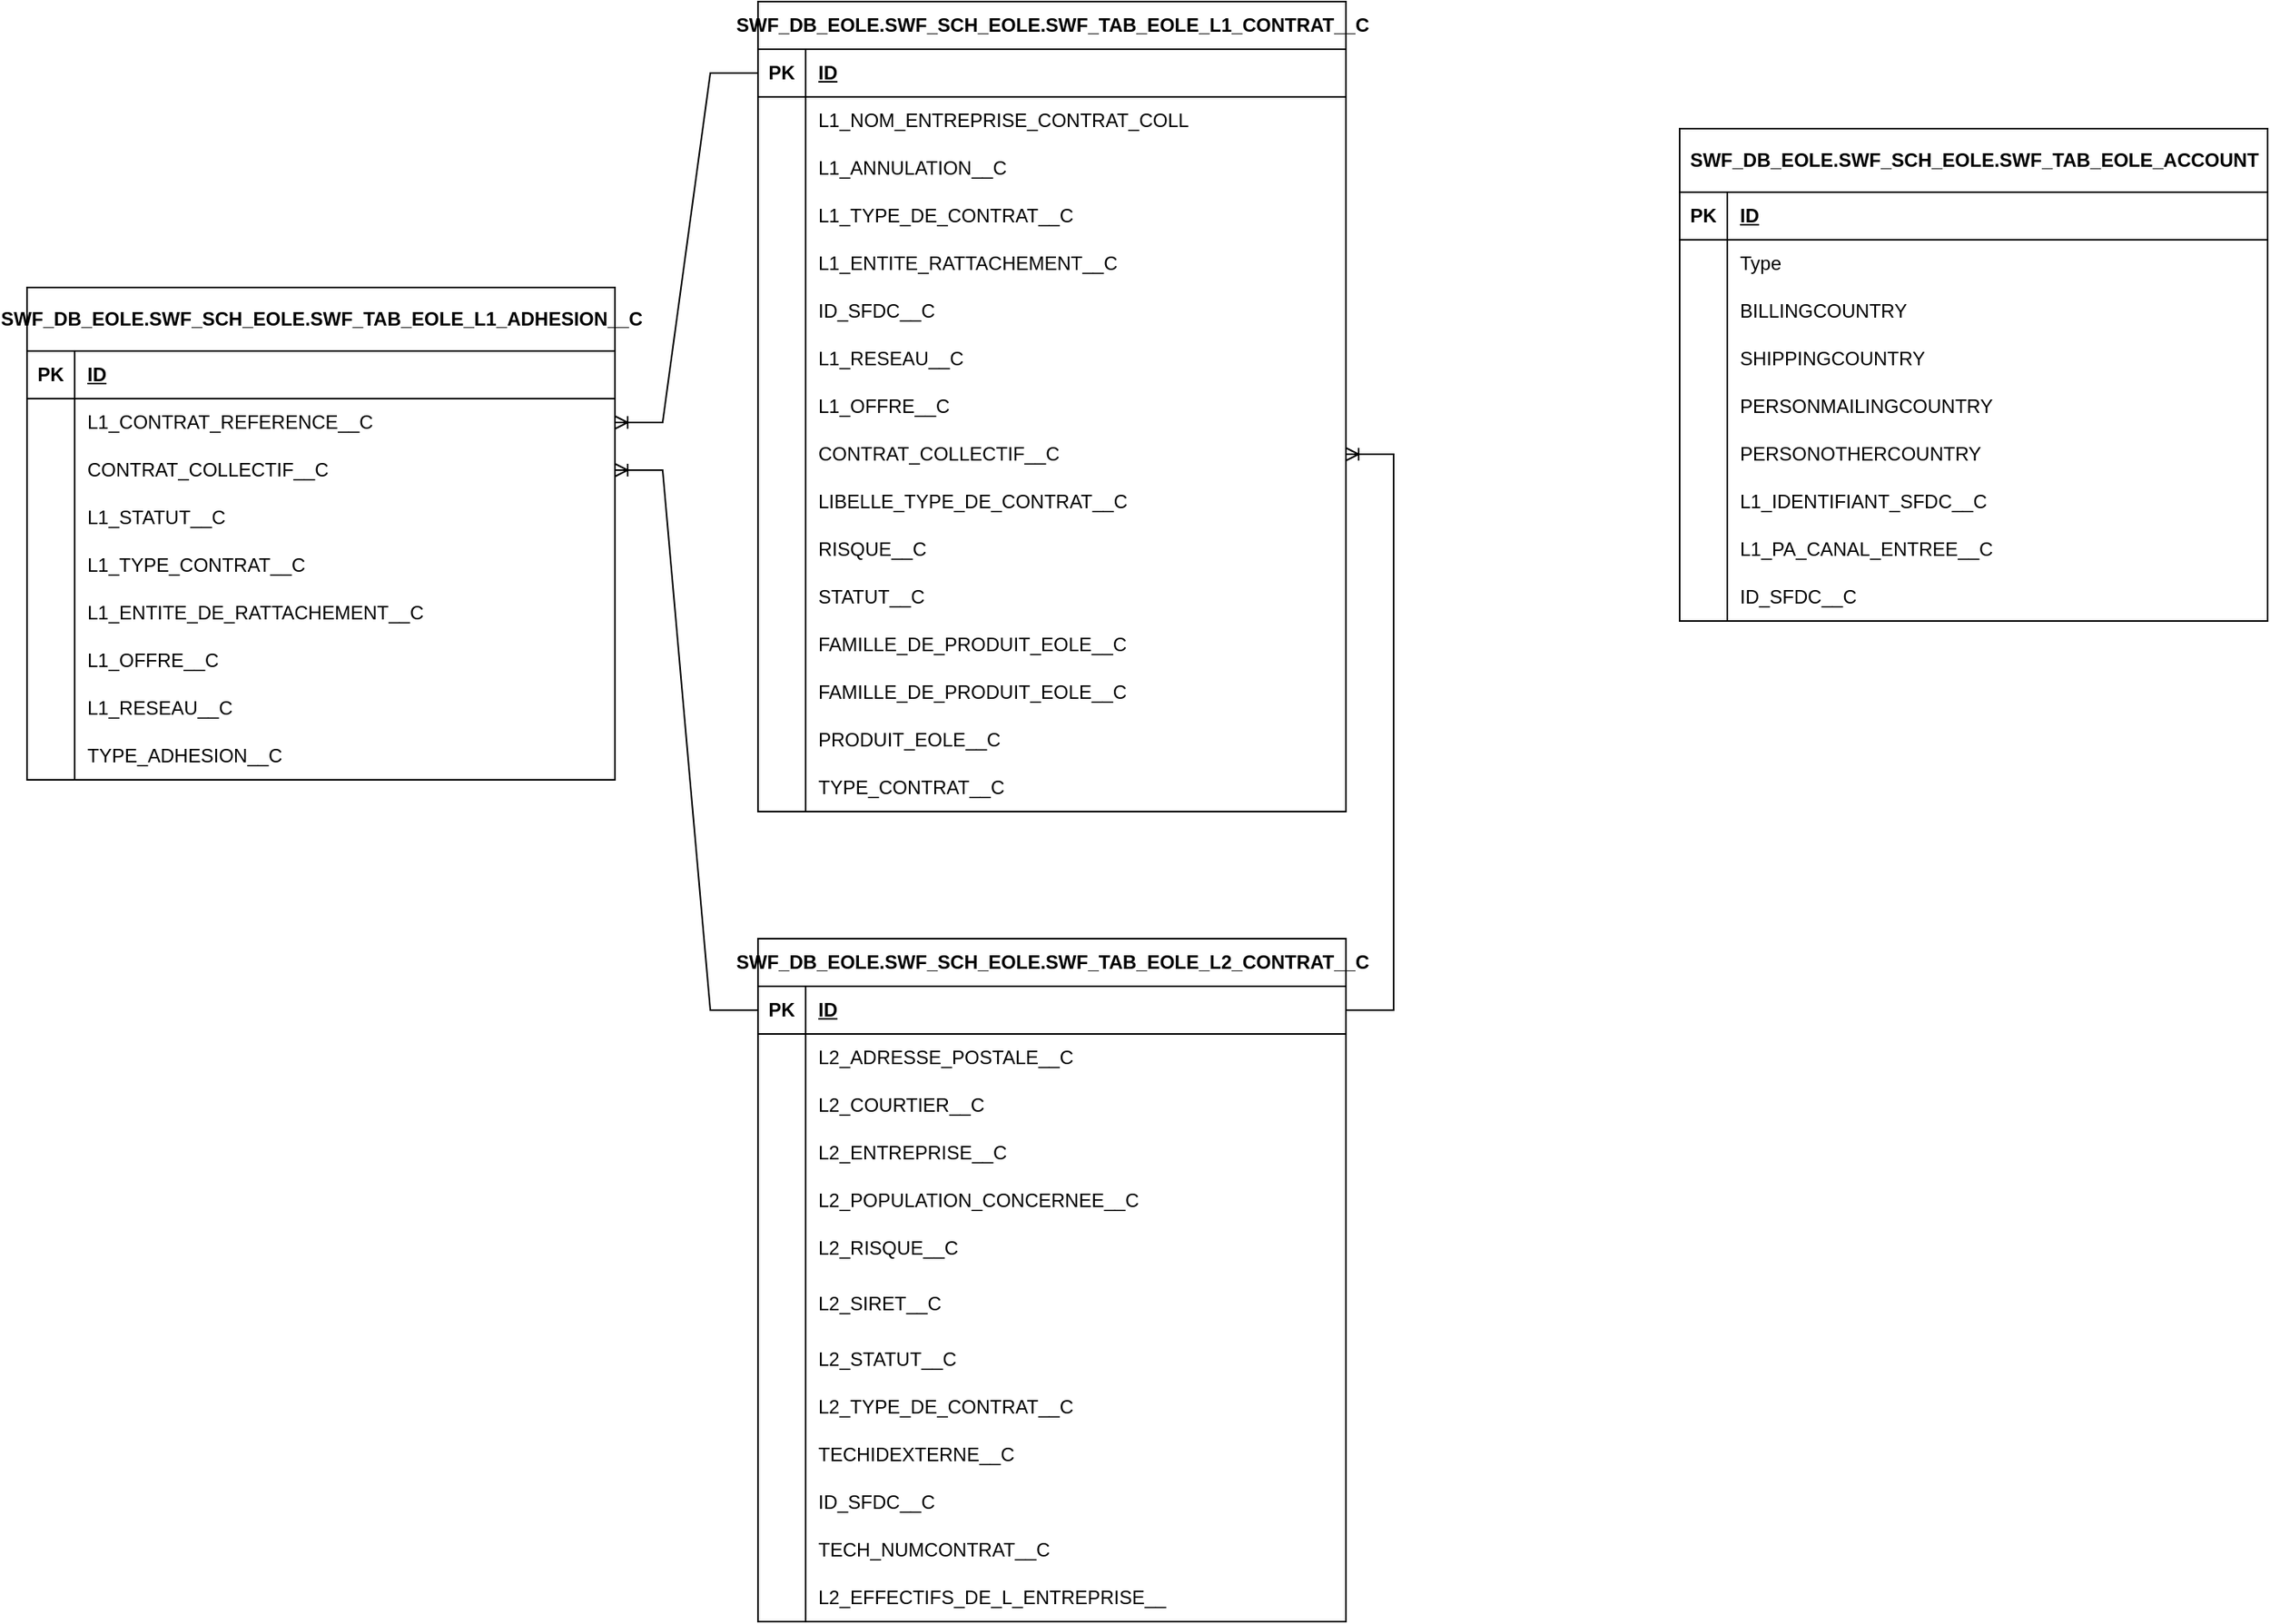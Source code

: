 <mxfile version="22.0.8" type="github">
  <diagram name="Page-1" id="Xa6W8tDlYYP3KtLo9UPV">
    <mxGraphModel dx="2527" dy="670" grid="1" gridSize="10" guides="1" tooltips="1" connect="1" arrows="1" fold="1" page="1" pageScale="1" pageWidth="827" pageHeight="1169" math="0" shadow="0">
      <root>
        <mxCell id="0" />
        <mxCell id="1" parent="0" />
        <mxCell id="X73cMwM7T4xTnlfbQ1Im-1" value="SWF_DB_EOLE.SWF_SCH_EOLE.SWF_TAB_EOLE_ACCOUNT" style="shape=table;startSize=40;container=1;collapsible=1;childLayout=tableLayout;fixedRows=1;rowLines=0;fontStyle=1;align=center;resizeLast=1;html=1;" vertex="1" parent="1">
          <mxGeometry x="240" y="120" width="370" height="310" as="geometry">
            <mxRectangle x="-380" y="20" width="400" height="30" as="alternateBounds" />
          </mxGeometry>
        </mxCell>
        <mxCell id="X73cMwM7T4xTnlfbQ1Im-2" value="" style="shape=tableRow;horizontal=0;startSize=0;swimlaneHead=0;swimlaneBody=0;fillColor=none;collapsible=0;dropTarget=0;points=[[0,0.5],[1,0.5]];portConstraint=eastwest;top=0;left=0;right=0;bottom=1;" vertex="1" parent="X73cMwM7T4xTnlfbQ1Im-1">
          <mxGeometry y="40" width="370" height="30" as="geometry" />
        </mxCell>
        <mxCell id="X73cMwM7T4xTnlfbQ1Im-3" value="PK" style="shape=partialRectangle;connectable=0;fillColor=none;top=0;left=0;bottom=0;right=0;fontStyle=1;overflow=hidden;whiteSpace=wrap;html=1;" vertex="1" parent="X73cMwM7T4xTnlfbQ1Im-2">
          <mxGeometry width="30" height="30" as="geometry">
            <mxRectangle width="30" height="30" as="alternateBounds" />
          </mxGeometry>
        </mxCell>
        <mxCell id="X73cMwM7T4xTnlfbQ1Im-4" value="ID" style="shape=partialRectangle;connectable=0;fillColor=none;top=0;left=0;bottom=0;right=0;align=left;spacingLeft=6;fontStyle=5;overflow=hidden;whiteSpace=wrap;html=1;" vertex="1" parent="X73cMwM7T4xTnlfbQ1Im-2">
          <mxGeometry x="30" width="340" height="30" as="geometry">
            <mxRectangle width="340" height="30" as="alternateBounds" />
          </mxGeometry>
        </mxCell>
        <mxCell id="X73cMwM7T4xTnlfbQ1Im-5" value="" style="shape=tableRow;horizontal=0;startSize=0;swimlaneHead=0;swimlaneBody=0;fillColor=none;collapsible=0;dropTarget=0;points=[[0,0.5],[1,0.5]];portConstraint=eastwest;top=0;left=0;right=0;bottom=0;" vertex="1" parent="X73cMwM7T4xTnlfbQ1Im-1">
          <mxGeometry y="70" width="370" height="30" as="geometry" />
        </mxCell>
        <mxCell id="X73cMwM7T4xTnlfbQ1Im-6" value="" style="shape=partialRectangle;connectable=0;fillColor=none;top=0;left=0;bottom=0;right=0;editable=1;overflow=hidden;whiteSpace=wrap;html=1;" vertex="1" parent="X73cMwM7T4xTnlfbQ1Im-5">
          <mxGeometry width="30" height="30" as="geometry">
            <mxRectangle width="30" height="30" as="alternateBounds" />
          </mxGeometry>
        </mxCell>
        <mxCell id="X73cMwM7T4xTnlfbQ1Im-7" value="Type" style="shape=partialRectangle;connectable=0;fillColor=none;top=0;left=0;bottom=0;right=0;align=left;spacingLeft=6;overflow=hidden;whiteSpace=wrap;html=1;" vertex="1" parent="X73cMwM7T4xTnlfbQ1Im-5">
          <mxGeometry x="30" width="340" height="30" as="geometry">
            <mxRectangle width="340" height="30" as="alternateBounds" />
          </mxGeometry>
        </mxCell>
        <mxCell id="X73cMwM7T4xTnlfbQ1Im-49" value="" style="shape=tableRow;horizontal=0;startSize=0;swimlaneHead=0;swimlaneBody=0;fillColor=none;collapsible=0;dropTarget=0;points=[[0,0.5],[1,0.5]];portConstraint=eastwest;top=0;left=0;right=0;bottom=0;" vertex="1" parent="X73cMwM7T4xTnlfbQ1Im-1">
          <mxGeometry y="100" width="370" height="30" as="geometry" />
        </mxCell>
        <mxCell id="X73cMwM7T4xTnlfbQ1Im-50" value="" style="shape=partialRectangle;connectable=0;fillColor=none;top=0;left=0;bottom=0;right=0;editable=1;overflow=hidden;whiteSpace=wrap;html=1;" vertex="1" parent="X73cMwM7T4xTnlfbQ1Im-49">
          <mxGeometry width="30" height="30" as="geometry">
            <mxRectangle width="30" height="30" as="alternateBounds" />
          </mxGeometry>
        </mxCell>
        <mxCell id="X73cMwM7T4xTnlfbQ1Im-51" value="BILLINGCOUNTRY" style="shape=partialRectangle;connectable=0;fillColor=none;top=0;left=0;bottom=0;right=0;align=left;spacingLeft=6;overflow=hidden;whiteSpace=wrap;html=1;" vertex="1" parent="X73cMwM7T4xTnlfbQ1Im-49">
          <mxGeometry x="30" width="340" height="30" as="geometry">
            <mxRectangle width="340" height="30" as="alternateBounds" />
          </mxGeometry>
        </mxCell>
        <mxCell id="X73cMwM7T4xTnlfbQ1Im-8" value="" style="shape=tableRow;horizontal=0;startSize=0;swimlaneHead=0;swimlaneBody=0;fillColor=none;collapsible=0;dropTarget=0;points=[[0,0.5],[1,0.5]];portConstraint=eastwest;top=0;left=0;right=0;bottom=0;" vertex="1" parent="X73cMwM7T4xTnlfbQ1Im-1">
          <mxGeometry y="130" width="370" height="30" as="geometry" />
        </mxCell>
        <mxCell id="X73cMwM7T4xTnlfbQ1Im-9" value="" style="shape=partialRectangle;connectable=0;fillColor=none;top=0;left=0;bottom=0;right=0;editable=1;overflow=hidden;whiteSpace=wrap;html=1;" vertex="1" parent="X73cMwM7T4xTnlfbQ1Im-8">
          <mxGeometry width="30" height="30" as="geometry">
            <mxRectangle width="30" height="30" as="alternateBounds" />
          </mxGeometry>
        </mxCell>
        <mxCell id="X73cMwM7T4xTnlfbQ1Im-10" value="SHIPPINGCOUNTRY" style="shape=partialRectangle;connectable=0;fillColor=none;top=0;left=0;bottom=0;right=0;align=left;spacingLeft=6;overflow=hidden;whiteSpace=wrap;html=1;" vertex="1" parent="X73cMwM7T4xTnlfbQ1Im-8">
          <mxGeometry x="30" width="340" height="30" as="geometry">
            <mxRectangle width="340" height="30" as="alternateBounds" />
          </mxGeometry>
        </mxCell>
        <mxCell id="X73cMwM7T4xTnlfbQ1Im-11" value="" style="shape=tableRow;horizontal=0;startSize=0;swimlaneHead=0;swimlaneBody=0;fillColor=none;collapsible=0;dropTarget=0;points=[[0,0.5],[1,0.5]];portConstraint=eastwest;top=0;left=0;right=0;bottom=0;" vertex="1" parent="X73cMwM7T4xTnlfbQ1Im-1">
          <mxGeometry y="160" width="370" height="30" as="geometry" />
        </mxCell>
        <mxCell id="X73cMwM7T4xTnlfbQ1Im-12" value="" style="shape=partialRectangle;connectable=0;fillColor=none;top=0;left=0;bottom=0;right=0;editable=1;overflow=hidden;whiteSpace=wrap;html=1;" vertex="1" parent="X73cMwM7T4xTnlfbQ1Im-11">
          <mxGeometry width="30" height="30" as="geometry">
            <mxRectangle width="30" height="30" as="alternateBounds" />
          </mxGeometry>
        </mxCell>
        <mxCell id="X73cMwM7T4xTnlfbQ1Im-13" value="PERSONMAILINGCOUNTRY" style="shape=partialRectangle;connectable=0;fillColor=none;top=0;left=0;bottom=0;right=0;align=left;spacingLeft=6;overflow=hidden;whiteSpace=wrap;html=1;" vertex="1" parent="X73cMwM7T4xTnlfbQ1Im-11">
          <mxGeometry x="30" width="340" height="30" as="geometry">
            <mxRectangle width="340" height="30" as="alternateBounds" />
          </mxGeometry>
        </mxCell>
        <mxCell id="X73cMwM7T4xTnlfbQ1Im-55" value="" style="shape=tableRow;horizontal=0;startSize=0;swimlaneHead=0;swimlaneBody=0;fillColor=none;collapsible=0;dropTarget=0;points=[[0,0.5],[1,0.5]];portConstraint=eastwest;top=0;left=0;right=0;bottom=0;" vertex="1" parent="X73cMwM7T4xTnlfbQ1Im-1">
          <mxGeometry y="190" width="370" height="30" as="geometry" />
        </mxCell>
        <mxCell id="X73cMwM7T4xTnlfbQ1Im-56" value="" style="shape=partialRectangle;connectable=0;fillColor=none;top=0;left=0;bottom=0;right=0;editable=1;overflow=hidden;whiteSpace=wrap;html=1;" vertex="1" parent="X73cMwM7T4xTnlfbQ1Im-55">
          <mxGeometry width="30" height="30" as="geometry">
            <mxRectangle width="30" height="30" as="alternateBounds" />
          </mxGeometry>
        </mxCell>
        <mxCell id="X73cMwM7T4xTnlfbQ1Im-57" value="PERSONOTHERCOUNTRY" style="shape=partialRectangle;connectable=0;fillColor=none;top=0;left=0;bottom=0;right=0;align=left;spacingLeft=6;overflow=hidden;whiteSpace=wrap;html=1;" vertex="1" parent="X73cMwM7T4xTnlfbQ1Im-55">
          <mxGeometry x="30" width="340" height="30" as="geometry">
            <mxRectangle width="340" height="30" as="alternateBounds" />
          </mxGeometry>
        </mxCell>
        <mxCell id="X73cMwM7T4xTnlfbQ1Im-52" value="" style="shape=tableRow;horizontal=0;startSize=0;swimlaneHead=0;swimlaneBody=0;fillColor=none;collapsible=0;dropTarget=0;points=[[0,0.5],[1,0.5]];portConstraint=eastwest;top=0;left=0;right=0;bottom=0;" vertex="1" parent="X73cMwM7T4xTnlfbQ1Im-1">
          <mxGeometry y="220" width="370" height="30" as="geometry" />
        </mxCell>
        <mxCell id="X73cMwM7T4xTnlfbQ1Im-53" value="" style="shape=partialRectangle;connectable=0;fillColor=none;top=0;left=0;bottom=0;right=0;editable=1;overflow=hidden;whiteSpace=wrap;html=1;" vertex="1" parent="X73cMwM7T4xTnlfbQ1Im-52">
          <mxGeometry width="30" height="30" as="geometry">
            <mxRectangle width="30" height="30" as="alternateBounds" />
          </mxGeometry>
        </mxCell>
        <mxCell id="X73cMwM7T4xTnlfbQ1Im-54" value="L1_IDENTIFIANT_SFDC__C" style="shape=partialRectangle;connectable=0;fillColor=none;top=0;left=0;bottom=0;right=0;align=left;spacingLeft=6;overflow=hidden;whiteSpace=wrap;html=1;" vertex="1" parent="X73cMwM7T4xTnlfbQ1Im-52">
          <mxGeometry x="30" width="340" height="30" as="geometry">
            <mxRectangle width="340" height="30" as="alternateBounds" />
          </mxGeometry>
        </mxCell>
        <mxCell id="X73cMwM7T4xTnlfbQ1Im-44" value="" style="shape=tableRow;horizontal=0;startSize=0;swimlaneHead=0;swimlaneBody=0;fillColor=none;collapsible=0;dropTarget=0;points=[[0,0.5],[1,0.5]];portConstraint=eastwest;top=0;left=0;right=0;bottom=0;" vertex="1" parent="X73cMwM7T4xTnlfbQ1Im-1">
          <mxGeometry y="250" width="370" height="30" as="geometry" />
        </mxCell>
        <mxCell id="X73cMwM7T4xTnlfbQ1Im-45" value="" style="shape=partialRectangle;connectable=0;fillColor=none;top=0;left=0;bottom=0;right=0;editable=1;overflow=hidden;whiteSpace=wrap;html=1;" vertex="1" parent="X73cMwM7T4xTnlfbQ1Im-44">
          <mxGeometry width="30" height="30" as="geometry">
            <mxRectangle width="30" height="30" as="alternateBounds" />
          </mxGeometry>
        </mxCell>
        <mxCell id="X73cMwM7T4xTnlfbQ1Im-46" value="L1_PA_CANAL_ENTREE__C" style="shape=partialRectangle;connectable=0;fillColor=none;top=0;left=0;bottom=0;right=0;align=left;spacingLeft=6;overflow=hidden;whiteSpace=wrap;html=1;" vertex="1" parent="X73cMwM7T4xTnlfbQ1Im-44">
          <mxGeometry x="30" width="340" height="30" as="geometry">
            <mxRectangle width="340" height="30" as="alternateBounds" />
          </mxGeometry>
        </mxCell>
        <mxCell id="X73cMwM7T4xTnlfbQ1Im-238" value="" style="shape=tableRow;horizontal=0;startSize=0;swimlaneHead=0;swimlaneBody=0;fillColor=none;collapsible=0;dropTarget=0;points=[[0,0.5],[1,0.5]];portConstraint=eastwest;top=0;left=0;right=0;bottom=0;" vertex="1" parent="X73cMwM7T4xTnlfbQ1Im-1">
          <mxGeometry y="280" width="370" height="30" as="geometry" />
        </mxCell>
        <mxCell id="X73cMwM7T4xTnlfbQ1Im-239" value="" style="shape=partialRectangle;connectable=0;fillColor=none;top=0;left=0;bottom=0;right=0;editable=1;overflow=hidden;whiteSpace=wrap;html=1;" vertex="1" parent="X73cMwM7T4xTnlfbQ1Im-238">
          <mxGeometry width="30" height="30" as="geometry">
            <mxRectangle width="30" height="30" as="alternateBounds" />
          </mxGeometry>
        </mxCell>
        <mxCell id="X73cMwM7T4xTnlfbQ1Im-240" value="ID_SFDC__C" style="shape=partialRectangle;connectable=0;fillColor=none;top=0;left=0;bottom=0;right=0;align=left;spacingLeft=6;overflow=hidden;whiteSpace=wrap;html=1;" vertex="1" parent="X73cMwM7T4xTnlfbQ1Im-238">
          <mxGeometry x="30" width="340" height="30" as="geometry">
            <mxRectangle width="340" height="30" as="alternateBounds" />
          </mxGeometry>
        </mxCell>
        <mxCell id="X73cMwM7T4xTnlfbQ1Im-58" value="SWF_DB_EOLE.SWF_SCH_EOLE.SWF_TAB_EOLE_L1_CONTRAT__C" style="shape=table;startSize=30;container=1;collapsible=1;childLayout=tableLayout;fixedRows=1;rowLines=0;fontStyle=1;align=center;resizeLast=1;html=1;" vertex="1" parent="1">
          <mxGeometry x="-340" y="40" width="370" height="510" as="geometry">
            <mxRectangle x="-380" y="20" width="400" height="30" as="alternateBounds" />
          </mxGeometry>
        </mxCell>
        <mxCell id="X73cMwM7T4xTnlfbQ1Im-59" value="" style="shape=tableRow;horizontal=0;startSize=0;swimlaneHead=0;swimlaneBody=0;fillColor=none;collapsible=0;dropTarget=0;points=[[0,0.5],[1,0.5]];portConstraint=eastwest;top=0;left=0;right=0;bottom=1;" vertex="1" parent="X73cMwM7T4xTnlfbQ1Im-58">
          <mxGeometry y="30" width="370" height="30" as="geometry" />
        </mxCell>
        <mxCell id="X73cMwM7T4xTnlfbQ1Im-60" value="PK" style="shape=partialRectangle;connectable=0;fillColor=none;top=0;left=0;bottom=0;right=0;fontStyle=1;overflow=hidden;whiteSpace=wrap;html=1;" vertex="1" parent="X73cMwM7T4xTnlfbQ1Im-59">
          <mxGeometry width="30" height="30" as="geometry">
            <mxRectangle width="30" height="30" as="alternateBounds" />
          </mxGeometry>
        </mxCell>
        <mxCell id="X73cMwM7T4xTnlfbQ1Im-61" value="ID" style="shape=partialRectangle;connectable=0;fillColor=none;top=0;left=0;bottom=0;right=0;align=left;spacingLeft=6;fontStyle=5;overflow=hidden;whiteSpace=wrap;html=1;" vertex="1" parent="X73cMwM7T4xTnlfbQ1Im-59">
          <mxGeometry x="30" width="340" height="30" as="geometry">
            <mxRectangle width="340" height="30" as="alternateBounds" />
          </mxGeometry>
        </mxCell>
        <mxCell id="X73cMwM7T4xTnlfbQ1Im-62" value="" style="shape=tableRow;horizontal=0;startSize=0;swimlaneHead=0;swimlaneBody=0;fillColor=none;collapsible=0;dropTarget=0;points=[[0,0.5],[1,0.5]];portConstraint=eastwest;top=0;left=0;right=0;bottom=0;" vertex="1" parent="X73cMwM7T4xTnlfbQ1Im-58">
          <mxGeometry y="60" width="370" height="30" as="geometry" />
        </mxCell>
        <mxCell id="X73cMwM7T4xTnlfbQ1Im-63" value="" style="shape=partialRectangle;connectable=0;fillColor=none;top=0;left=0;bottom=0;right=0;editable=1;overflow=hidden;whiteSpace=wrap;html=1;" vertex="1" parent="X73cMwM7T4xTnlfbQ1Im-62">
          <mxGeometry width="30" height="30" as="geometry">
            <mxRectangle width="30" height="30" as="alternateBounds" />
          </mxGeometry>
        </mxCell>
        <mxCell id="X73cMwM7T4xTnlfbQ1Im-64" value="L1_NOM_ENTREPRISE_CONTRAT_COLL" style="shape=partialRectangle;connectable=0;fillColor=none;top=0;left=0;bottom=0;right=0;align=left;spacingLeft=6;overflow=hidden;whiteSpace=wrap;html=1;" vertex="1" parent="X73cMwM7T4xTnlfbQ1Im-62">
          <mxGeometry x="30" width="340" height="30" as="geometry">
            <mxRectangle width="340" height="30" as="alternateBounds" />
          </mxGeometry>
        </mxCell>
        <mxCell id="X73cMwM7T4xTnlfbQ1Im-65" value="" style="shape=tableRow;horizontal=0;startSize=0;swimlaneHead=0;swimlaneBody=0;fillColor=none;collapsible=0;dropTarget=0;points=[[0,0.5],[1,0.5]];portConstraint=eastwest;top=0;left=0;right=0;bottom=0;" vertex="1" parent="X73cMwM7T4xTnlfbQ1Im-58">
          <mxGeometry y="90" width="370" height="30" as="geometry" />
        </mxCell>
        <mxCell id="X73cMwM7T4xTnlfbQ1Im-66" value="" style="shape=partialRectangle;connectable=0;fillColor=none;top=0;left=0;bottom=0;right=0;editable=1;overflow=hidden;whiteSpace=wrap;html=1;" vertex="1" parent="X73cMwM7T4xTnlfbQ1Im-65">
          <mxGeometry width="30" height="30" as="geometry">
            <mxRectangle width="30" height="30" as="alternateBounds" />
          </mxGeometry>
        </mxCell>
        <mxCell id="X73cMwM7T4xTnlfbQ1Im-67" value="&lt;table style=&quot;border-collapse:&lt;br/&gt; collapse;width:193pt&quot; width=&quot;257&quot; cellspacing=&quot;0&quot; cellpadding=&quot;0&quot; border=&quot;0&quot;&gt;&lt;tbody&gt;&lt;tr style=&quot;height:14.5pt&quot; height=&quot;19&quot;&gt;  &lt;td style=&quot;height:14.5pt;width:193pt&quot; width=&quot;257&quot; class=&quot;xl63&quot; height=&quot;19&quot;&gt;L1_ANNULATION__C&lt;/td&gt;&lt;/tr&gt;&lt;/tbody&gt;&lt;/table&gt;" style="shape=partialRectangle;connectable=0;fillColor=none;top=0;left=0;bottom=0;right=0;align=left;spacingLeft=6;overflow=hidden;whiteSpace=wrap;html=1;" vertex="1" parent="X73cMwM7T4xTnlfbQ1Im-65">
          <mxGeometry x="30" width="340" height="30" as="geometry">
            <mxRectangle width="340" height="30" as="alternateBounds" />
          </mxGeometry>
        </mxCell>
        <mxCell id="X73cMwM7T4xTnlfbQ1Im-68" value="" style="shape=tableRow;horizontal=0;startSize=0;swimlaneHead=0;swimlaneBody=0;fillColor=none;collapsible=0;dropTarget=0;points=[[0,0.5],[1,0.5]];portConstraint=eastwest;top=0;left=0;right=0;bottom=0;" vertex="1" parent="X73cMwM7T4xTnlfbQ1Im-58">
          <mxGeometry y="120" width="370" height="30" as="geometry" />
        </mxCell>
        <mxCell id="X73cMwM7T4xTnlfbQ1Im-69" value="" style="shape=partialRectangle;connectable=0;fillColor=none;top=0;left=0;bottom=0;right=0;editable=1;overflow=hidden;whiteSpace=wrap;html=1;" vertex="1" parent="X73cMwM7T4xTnlfbQ1Im-68">
          <mxGeometry width="30" height="30" as="geometry">
            <mxRectangle width="30" height="30" as="alternateBounds" />
          </mxGeometry>
        </mxCell>
        <mxCell id="X73cMwM7T4xTnlfbQ1Im-70" value="L1_TYPE_DE_CONTRAT__C" style="shape=partialRectangle;connectable=0;fillColor=none;top=0;left=0;bottom=0;right=0;align=left;spacingLeft=6;overflow=hidden;whiteSpace=wrap;html=1;" vertex="1" parent="X73cMwM7T4xTnlfbQ1Im-68">
          <mxGeometry x="30" width="340" height="30" as="geometry">
            <mxRectangle width="340" height="30" as="alternateBounds" />
          </mxGeometry>
        </mxCell>
        <mxCell id="X73cMwM7T4xTnlfbQ1Im-71" value="" style="shape=tableRow;horizontal=0;startSize=0;swimlaneHead=0;swimlaneBody=0;fillColor=none;collapsible=0;dropTarget=0;points=[[0,0.5],[1,0.5]];portConstraint=eastwest;top=0;left=0;right=0;bottom=0;" vertex="1" parent="X73cMwM7T4xTnlfbQ1Im-58">
          <mxGeometry y="150" width="370" height="30" as="geometry" />
        </mxCell>
        <mxCell id="X73cMwM7T4xTnlfbQ1Im-72" value="" style="shape=partialRectangle;connectable=0;fillColor=none;top=0;left=0;bottom=0;right=0;editable=1;overflow=hidden;whiteSpace=wrap;html=1;" vertex="1" parent="X73cMwM7T4xTnlfbQ1Im-71">
          <mxGeometry width="30" height="30" as="geometry">
            <mxRectangle width="30" height="30" as="alternateBounds" />
          </mxGeometry>
        </mxCell>
        <mxCell id="X73cMwM7T4xTnlfbQ1Im-73" value="L1_ENTITE_RATTACHEMENT__C" style="shape=partialRectangle;connectable=0;fillColor=none;top=0;left=0;bottom=0;right=0;align=left;spacingLeft=6;overflow=hidden;whiteSpace=wrap;html=1;" vertex="1" parent="X73cMwM7T4xTnlfbQ1Im-71">
          <mxGeometry x="30" width="340" height="30" as="geometry">
            <mxRectangle width="340" height="30" as="alternateBounds" />
          </mxGeometry>
        </mxCell>
        <mxCell id="X73cMwM7T4xTnlfbQ1Im-235" value="" style="shape=tableRow;horizontal=0;startSize=0;swimlaneHead=0;swimlaneBody=0;fillColor=none;collapsible=0;dropTarget=0;points=[[0,0.5],[1,0.5]];portConstraint=eastwest;top=0;left=0;right=0;bottom=0;" vertex="1" parent="X73cMwM7T4xTnlfbQ1Im-58">
          <mxGeometry y="180" width="370" height="30" as="geometry" />
        </mxCell>
        <mxCell id="X73cMwM7T4xTnlfbQ1Im-236" value="" style="shape=partialRectangle;connectable=0;fillColor=none;top=0;left=0;bottom=0;right=0;editable=1;overflow=hidden;whiteSpace=wrap;html=1;" vertex="1" parent="X73cMwM7T4xTnlfbQ1Im-235">
          <mxGeometry width="30" height="30" as="geometry">
            <mxRectangle width="30" height="30" as="alternateBounds" />
          </mxGeometry>
        </mxCell>
        <mxCell id="X73cMwM7T4xTnlfbQ1Im-237" value="ID_SFDC__C" style="shape=partialRectangle;connectable=0;fillColor=none;top=0;left=0;bottom=0;right=0;align=left;spacingLeft=6;overflow=hidden;whiteSpace=wrap;html=1;" vertex="1" parent="X73cMwM7T4xTnlfbQ1Im-235">
          <mxGeometry x="30" width="340" height="30" as="geometry">
            <mxRectangle width="340" height="30" as="alternateBounds" />
          </mxGeometry>
        </mxCell>
        <mxCell id="X73cMwM7T4xTnlfbQ1Im-74" value="" style="shape=tableRow;horizontal=0;startSize=0;swimlaneHead=0;swimlaneBody=0;fillColor=none;collapsible=0;dropTarget=0;points=[[0,0.5],[1,0.5]];portConstraint=eastwest;top=0;left=0;right=0;bottom=0;" vertex="1" parent="X73cMwM7T4xTnlfbQ1Im-58">
          <mxGeometry y="210" width="370" height="30" as="geometry" />
        </mxCell>
        <mxCell id="X73cMwM7T4xTnlfbQ1Im-75" value="&#xa;&#xa;&lt;table style=&quot;border-collapse:&#xa; collapse;width:193pt&quot; width=&quot;257&quot; cellspacing=&quot;0&quot; cellpadding=&quot;0&quot; border=&quot;0&quot;&gt;&#xa;&#xa; &lt;colgroup&gt;&lt;col style=&quot;mso-width-source:userset;mso-width-alt:8960;width:193pt&quot; width=&quot;257&quot;&gt;&#xa; &lt;/colgroup&gt;&lt;tbody&gt;&lt;tr style=&quot;height:14.5pt&quot; height=&quot;19&quot;&gt;&#xa;  &lt;td style=&quot;height:14.5pt;width:193pt&quot; width=&quot;257&quot; class=&quot;xl65&quot; height=&quot;19&quot;&gt;L1_RESEAU__C&lt;/td&gt;&#xa; &lt;/tr&gt;&#xa; &lt;tr style=&quot;height:14.5pt&quot; height=&quot;19&quot;&gt;&#xa;  &lt;td style=&quot;height:14.5pt;border-top:none&quot; class=&quot;xl65&quot; height=&quot;19&quot;&gt;L1_OFFRE__C&lt;/td&gt;&#xa; &lt;/tr&gt;&#xa; &lt;tr style=&quot;height:14.5pt&quot; height=&quot;19&quot;&gt;&#xa;  &lt;td style=&quot;height:14.5pt;border-top:none&quot; class=&quot;xl65&quot; height=&quot;19&quot;&gt;CONTRAT_COLLECTIF__C&lt;/td&gt;&#xa; &lt;/tr&gt;&#xa;&#xa;&lt;/tbody&gt;&lt;/table&gt;&#xa;&#xa;&#xa;&#xa;&#xa;" style="shape=partialRectangle;connectable=0;fillColor=none;top=0;left=0;bottom=0;right=0;editable=1;overflow=hidden;whiteSpace=wrap;html=1;" vertex="1" parent="X73cMwM7T4xTnlfbQ1Im-74">
          <mxGeometry width="30" height="30" as="geometry">
            <mxRectangle width="30" height="30" as="alternateBounds" />
          </mxGeometry>
        </mxCell>
        <mxCell id="X73cMwM7T4xTnlfbQ1Im-76" value="&lt;table style=&quot;border-collapse:&lt;br/&gt; collapse;width:193pt&quot; width=&quot;257&quot; cellspacing=&quot;0&quot; cellpadding=&quot;0&quot; border=&quot;0&quot;&gt;&lt;tbody&gt;&lt;tr style=&quot;height:14.5pt&quot; height=&quot;19&quot;&gt;  &lt;td style=&quot;height:14.5pt;width:193pt&quot; width=&quot;257&quot; class=&quot;xl65&quot; height=&quot;19&quot;&gt;L1_RESEAU__C&lt;/td&gt;&lt;/tr&gt;&lt;/tbody&gt;&lt;/table&gt;" style="shape=partialRectangle;connectable=0;fillColor=none;top=0;left=0;bottom=0;right=0;align=left;spacingLeft=6;overflow=hidden;whiteSpace=wrap;html=1;" vertex="1" parent="X73cMwM7T4xTnlfbQ1Im-74">
          <mxGeometry x="30" width="340" height="30" as="geometry">
            <mxRectangle width="340" height="30" as="alternateBounds" />
          </mxGeometry>
        </mxCell>
        <mxCell id="X73cMwM7T4xTnlfbQ1Im-77" value="" style="shape=tableRow;horizontal=0;startSize=0;swimlaneHead=0;swimlaneBody=0;fillColor=none;collapsible=0;dropTarget=0;points=[[0,0.5],[1,0.5]];portConstraint=eastwest;top=0;left=0;right=0;bottom=0;" vertex="1" parent="X73cMwM7T4xTnlfbQ1Im-58">
          <mxGeometry y="240" width="370" height="30" as="geometry" />
        </mxCell>
        <mxCell id="X73cMwM7T4xTnlfbQ1Im-78" value="" style="shape=partialRectangle;connectable=0;fillColor=none;top=0;left=0;bottom=0;right=0;editable=1;overflow=hidden;whiteSpace=wrap;html=1;" vertex="1" parent="X73cMwM7T4xTnlfbQ1Im-77">
          <mxGeometry width="30" height="30" as="geometry">
            <mxRectangle width="30" height="30" as="alternateBounds" />
          </mxGeometry>
        </mxCell>
        <mxCell id="X73cMwM7T4xTnlfbQ1Im-79" value="L1_OFFRE__C" style="shape=partialRectangle;connectable=0;fillColor=none;top=0;left=0;bottom=0;right=0;align=left;spacingLeft=6;overflow=hidden;whiteSpace=wrap;html=1;" vertex="1" parent="X73cMwM7T4xTnlfbQ1Im-77">
          <mxGeometry x="30" width="340" height="30" as="geometry">
            <mxRectangle width="340" height="30" as="alternateBounds" />
          </mxGeometry>
        </mxCell>
        <mxCell id="X73cMwM7T4xTnlfbQ1Im-80" value="" style="shape=tableRow;horizontal=0;startSize=0;swimlaneHead=0;swimlaneBody=0;fillColor=none;collapsible=0;dropTarget=0;points=[[0,0.5],[1,0.5]];portConstraint=eastwest;top=0;left=0;right=0;bottom=0;" vertex="1" parent="X73cMwM7T4xTnlfbQ1Im-58">
          <mxGeometry y="270" width="370" height="30" as="geometry" />
        </mxCell>
        <mxCell id="X73cMwM7T4xTnlfbQ1Im-81" value="" style="shape=partialRectangle;connectable=0;fillColor=none;top=0;left=0;bottom=0;right=0;editable=1;overflow=hidden;whiteSpace=wrap;html=1;" vertex="1" parent="X73cMwM7T4xTnlfbQ1Im-80">
          <mxGeometry width="30" height="30" as="geometry">
            <mxRectangle width="30" height="30" as="alternateBounds" />
          </mxGeometry>
        </mxCell>
        <mxCell id="X73cMwM7T4xTnlfbQ1Im-82" value="CONTRAT_COLLECTIF__C" style="shape=partialRectangle;connectable=0;fillColor=none;top=0;left=0;bottom=0;right=0;align=left;spacingLeft=6;overflow=hidden;whiteSpace=wrap;html=1;" vertex="1" parent="X73cMwM7T4xTnlfbQ1Im-80">
          <mxGeometry x="30" width="340" height="30" as="geometry">
            <mxRectangle width="340" height="30" as="alternateBounds" />
          </mxGeometry>
        </mxCell>
        <mxCell id="X73cMwM7T4xTnlfbQ1Im-213" value="" style="shape=tableRow;horizontal=0;startSize=0;swimlaneHead=0;swimlaneBody=0;fillColor=none;collapsible=0;dropTarget=0;points=[[0,0.5],[1,0.5]];portConstraint=eastwest;top=0;left=0;right=0;bottom=0;" vertex="1" parent="X73cMwM7T4xTnlfbQ1Im-58">
          <mxGeometry y="300" width="370" height="30" as="geometry" />
        </mxCell>
        <mxCell id="X73cMwM7T4xTnlfbQ1Im-214" value="" style="shape=partialRectangle;connectable=0;fillColor=none;top=0;left=0;bottom=0;right=0;editable=1;overflow=hidden;whiteSpace=wrap;html=1;" vertex="1" parent="X73cMwM7T4xTnlfbQ1Im-213">
          <mxGeometry width="30" height="30" as="geometry">
            <mxRectangle width="30" height="30" as="alternateBounds" />
          </mxGeometry>
        </mxCell>
        <mxCell id="X73cMwM7T4xTnlfbQ1Im-215" value="LIBELLE_TYPE_DE_CONTRAT__C" style="shape=partialRectangle;connectable=0;fillColor=none;top=0;left=0;bottom=0;right=0;align=left;spacingLeft=6;overflow=hidden;whiteSpace=wrap;html=1;" vertex="1" parent="X73cMwM7T4xTnlfbQ1Im-213">
          <mxGeometry x="30" width="340" height="30" as="geometry">
            <mxRectangle width="340" height="30" as="alternateBounds" />
          </mxGeometry>
        </mxCell>
        <mxCell id="X73cMwM7T4xTnlfbQ1Im-216" value="" style="shape=tableRow;horizontal=0;startSize=0;swimlaneHead=0;swimlaneBody=0;fillColor=none;collapsible=0;dropTarget=0;points=[[0,0.5],[1,0.5]];portConstraint=eastwest;top=0;left=0;right=0;bottom=0;" vertex="1" parent="X73cMwM7T4xTnlfbQ1Im-58">
          <mxGeometry y="330" width="370" height="30" as="geometry" />
        </mxCell>
        <mxCell id="X73cMwM7T4xTnlfbQ1Im-217" value="" style="shape=partialRectangle;connectable=0;fillColor=none;top=0;left=0;bottom=0;right=0;editable=1;overflow=hidden;whiteSpace=wrap;html=1;" vertex="1" parent="X73cMwM7T4xTnlfbQ1Im-216">
          <mxGeometry width="30" height="30" as="geometry">
            <mxRectangle width="30" height="30" as="alternateBounds" />
          </mxGeometry>
        </mxCell>
        <mxCell id="X73cMwM7T4xTnlfbQ1Im-218" value="RISQUE__C" style="shape=partialRectangle;connectable=0;fillColor=none;top=0;left=0;bottom=0;right=0;align=left;spacingLeft=6;overflow=hidden;whiteSpace=wrap;html=1;" vertex="1" parent="X73cMwM7T4xTnlfbQ1Im-216">
          <mxGeometry x="30" width="340" height="30" as="geometry">
            <mxRectangle width="340" height="30" as="alternateBounds" />
          </mxGeometry>
        </mxCell>
        <mxCell id="X73cMwM7T4xTnlfbQ1Im-219" value="" style="shape=tableRow;horizontal=0;startSize=0;swimlaneHead=0;swimlaneBody=0;fillColor=none;collapsible=0;dropTarget=0;points=[[0,0.5],[1,0.5]];portConstraint=eastwest;top=0;left=0;right=0;bottom=0;" vertex="1" parent="X73cMwM7T4xTnlfbQ1Im-58">
          <mxGeometry y="360" width="370" height="30" as="geometry" />
        </mxCell>
        <mxCell id="X73cMwM7T4xTnlfbQ1Im-220" value="" style="shape=partialRectangle;connectable=0;fillColor=none;top=0;left=0;bottom=0;right=0;editable=1;overflow=hidden;whiteSpace=wrap;html=1;" vertex="1" parent="X73cMwM7T4xTnlfbQ1Im-219">
          <mxGeometry width="30" height="30" as="geometry">
            <mxRectangle width="30" height="30" as="alternateBounds" />
          </mxGeometry>
        </mxCell>
        <mxCell id="X73cMwM7T4xTnlfbQ1Im-221" value="STATUT__C" style="shape=partialRectangle;connectable=0;fillColor=none;top=0;left=0;bottom=0;right=0;align=left;spacingLeft=6;overflow=hidden;whiteSpace=wrap;html=1;" vertex="1" parent="X73cMwM7T4xTnlfbQ1Im-219">
          <mxGeometry x="30" width="340" height="30" as="geometry">
            <mxRectangle width="340" height="30" as="alternateBounds" />
          </mxGeometry>
        </mxCell>
        <mxCell id="X73cMwM7T4xTnlfbQ1Im-222" value="" style="shape=tableRow;horizontal=0;startSize=0;swimlaneHead=0;swimlaneBody=0;fillColor=none;collapsible=0;dropTarget=0;points=[[0,0.5],[1,0.5]];portConstraint=eastwest;top=0;left=0;right=0;bottom=0;" vertex="1" parent="X73cMwM7T4xTnlfbQ1Im-58">
          <mxGeometry y="390" width="370" height="30" as="geometry" />
        </mxCell>
        <mxCell id="X73cMwM7T4xTnlfbQ1Im-223" value="" style="shape=partialRectangle;connectable=0;fillColor=none;top=0;left=0;bottom=0;right=0;editable=1;overflow=hidden;whiteSpace=wrap;html=1;" vertex="1" parent="X73cMwM7T4xTnlfbQ1Im-222">
          <mxGeometry width="30" height="30" as="geometry">
            <mxRectangle width="30" height="30" as="alternateBounds" />
          </mxGeometry>
        </mxCell>
        <mxCell id="X73cMwM7T4xTnlfbQ1Im-224" value="FAMILLE_DE_PRODUIT_EOLE__C" style="shape=partialRectangle;connectable=0;fillColor=none;top=0;left=0;bottom=0;right=0;align=left;spacingLeft=6;overflow=hidden;whiteSpace=wrap;html=1;" vertex="1" parent="X73cMwM7T4xTnlfbQ1Im-222">
          <mxGeometry x="30" width="340" height="30" as="geometry">
            <mxRectangle width="340" height="30" as="alternateBounds" />
          </mxGeometry>
        </mxCell>
        <mxCell id="X73cMwM7T4xTnlfbQ1Im-225" value="" style="shape=tableRow;horizontal=0;startSize=0;swimlaneHead=0;swimlaneBody=0;fillColor=none;collapsible=0;dropTarget=0;points=[[0,0.5],[1,0.5]];portConstraint=eastwest;top=0;left=0;right=0;bottom=0;" vertex="1" parent="X73cMwM7T4xTnlfbQ1Im-58">
          <mxGeometry y="420" width="370" height="30" as="geometry" />
        </mxCell>
        <mxCell id="X73cMwM7T4xTnlfbQ1Im-226" value="" style="shape=partialRectangle;connectable=0;fillColor=none;top=0;left=0;bottom=0;right=0;editable=1;overflow=hidden;whiteSpace=wrap;html=1;" vertex="1" parent="X73cMwM7T4xTnlfbQ1Im-225">
          <mxGeometry width="30" height="30" as="geometry">
            <mxRectangle width="30" height="30" as="alternateBounds" />
          </mxGeometry>
        </mxCell>
        <mxCell id="X73cMwM7T4xTnlfbQ1Im-227" value="FAMILLE_DE_PRODUIT_EOLE__C" style="shape=partialRectangle;connectable=0;fillColor=none;top=0;left=0;bottom=0;right=0;align=left;spacingLeft=6;overflow=hidden;whiteSpace=wrap;html=1;" vertex="1" parent="X73cMwM7T4xTnlfbQ1Im-225">
          <mxGeometry x="30" width="340" height="30" as="geometry">
            <mxRectangle width="340" height="30" as="alternateBounds" />
          </mxGeometry>
        </mxCell>
        <mxCell id="X73cMwM7T4xTnlfbQ1Im-228" value="" style="shape=tableRow;horizontal=0;startSize=0;swimlaneHead=0;swimlaneBody=0;fillColor=none;collapsible=0;dropTarget=0;points=[[0,0.5],[1,0.5]];portConstraint=eastwest;top=0;left=0;right=0;bottom=0;" vertex="1" parent="X73cMwM7T4xTnlfbQ1Im-58">
          <mxGeometry y="450" width="370" height="30" as="geometry" />
        </mxCell>
        <mxCell id="X73cMwM7T4xTnlfbQ1Im-229" value="" style="shape=partialRectangle;connectable=0;fillColor=none;top=0;left=0;bottom=0;right=0;editable=1;overflow=hidden;whiteSpace=wrap;html=1;" vertex="1" parent="X73cMwM7T4xTnlfbQ1Im-228">
          <mxGeometry width="30" height="30" as="geometry">
            <mxRectangle width="30" height="30" as="alternateBounds" />
          </mxGeometry>
        </mxCell>
        <mxCell id="X73cMwM7T4xTnlfbQ1Im-230" value="PRODUIT_EOLE__C" style="shape=partialRectangle;connectable=0;fillColor=none;top=0;left=0;bottom=0;right=0;align=left;spacingLeft=6;overflow=hidden;whiteSpace=wrap;html=1;" vertex="1" parent="X73cMwM7T4xTnlfbQ1Im-228">
          <mxGeometry x="30" width="340" height="30" as="geometry">
            <mxRectangle width="340" height="30" as="alternateBounds" />
          </mxGeometry>
        </mxCell>
        <mxCell id="X73cMwM7T4xTnlfbQ1Im-231" value="" style="shape=tableRow;horizontal=0;startSize=0;swimlaneHead=0;swimlaneBody=0;fillColor=none;collapsible=0;dropTarget=0;points=[[0,0.5],[1,0.5]];portConstraint=eastwest;top=0;left=0;right=0;bottom=0;" vertex="1" parent="X73cMwM7T4xTnlfbQ1Im-58">
          <mxGeometry y="480" width="370" height="30" as="geometry" />
        </mxCell>
        <mxCell id="X73cMwM7T4xTnlfbQ1Im-232" value="" style="shape=partialRectangle;connectable=0;fillColor=none;top=0;left=0;bottom=0;right=0;editable=1;overflow=hidden;whiteSpace=wrap;html=1;" vertex="1" parent="X73cMwM7T4xTnlfbQ1Im-231">
          <mxGeometry width="30" height="30" as="geometry">
            <mxRectangle width="30" height="30" as="alternateBounds" />
          </mxGeometry>
        </mxCell>
        <mxCell id="X73cMwM7T4xTnlfbQ1Im-233" value="TYPE_CONTRAT__C" style="shape=partialRectangle;connectable=0;fillColor=none;top=0;left=0;bottom=0;right=0;align=left;spacingLeft=6;overflow=hidden;whiteSpace=wrap;html=1;" vertex="1" parent="X73cMwM7T4xTnlfbQ1Im-231">
          <mxGeometry x="30" width="340" height="30" as="geometry">
            <mxRectangle width="340" height="30" as="alternateBounds" />
          </mxGeometry>
        </mxCell>
        <mxCell id="X73cMwM7T4xTnlfbQ1Im-133" value="SWF_DB_EOLE.SWF_SCH_EOLE.SWF_TAB_EOLE_L2_CONTRAT__C" style="shape=table;startSize=30;container=1;collapsible=1;childLayout=tableLayout;fixedRows=1;rowLines=0;fontStyle=1;align=center;resizeLast=1;html=1;" vertex="1" parent="1">
          <mxGeometry x="-340" y="630" width="370" height="430" as="geometry">
            <mxRectangle x="-380" y="20" width="400" height="30" as="alternateBounds" />
          </mxGeometry>
        </mxCell>
        <mxCell id="X73cMwM7T4xTnlfbQ1Im-134" value="" style="shape=tableRow;horizontal=0;startSize=0;swimlaneHead=0;swimlaneBody=0;fillColor=none;collapsible=0;dropTarget=0;points=[[0,0.5],[1,0.5]];portConstraint=eastwest;top=0;left=0;right=0;bottom=1;" vertex="1" parent="X73cMwM7T4xTnlfbQ1Im-133">
          <mxGeometry y="30" width="370" height="30" as="geometry" />
        </mxCell>
        <mxCell id="X73cMwM7T4xTnlfbQ1Im-135" value="PK" style="shape=partialRectangle;connectable=0;fillColor=none;top=0;left=0;bottom=0;right=0;fontStyle=1;overflow=hidden;whiteSpace=wrap;html=1;" vertex="1" parent="X73cMwM7T4xTnlfbQ1Im-134">
          <mxGeometry width="30" height="30" as="geometry">
            <mxRectangle width="30" height="30" as="alternateBounds" />
          </mxGeometry>
        </mxCell>
        <mxCell id="X73cMwM7T4xTnlfbQ1Im-136" value="ID" style="shape=partialRectangle;connectable=0;fillColor=none;top=0;left=0;bottom=0;right=0;align=left;spacingLeft=6;fontStyle=5;overflow=hidden;whiteSpace=wrap;html=1;" vertex="1" parent="X73cMwM7T4xTnlfbQ1Im-134">
          <mxGeometry x="30" width="340" height="30" as="geometry">
            <mxRectangle width="340" height="30" as="alternateBounds" />
          </mxGeometry>
        </mxCell>
        <mxCell id="X73cMwM7T4xTnlfbQ1Im-137" value="" style="shape=tableRow;horizontal=0;startSize=0;swimlaneHead=0;swimlaneBody=0;fillColor=none;collapsible=0;dropTarget=0;points=[[0,0.5],[1,0.5]];portConstraint=eastwest;top=0;left=0;right=0;bottom=0;" vertex="1" parent="X73cMwM7T4xTnlfbQ1Im-133">
          <mxGeometry y="60" width="370" height="30" as="geometry" />
        </mxCell>
        <mxCell id="X73cMwM7T4xTnlfbQ1Im-138" value="" style="shape=partialRectangle;connectable=0;fillColor=none;top=0;left=0;bottom=0;right=0;editable=1;overflow=hidden;whiteSpace=wrap;html=1;" vertex="1" parent="X73cMwM7T4xTnlfbQ1Im-137">
          <mxGeometry width="30" height="30" as="geometry">
            <mxRectangle width="30" height="30" as="alternateBounds" />
          </mxGeometry>
        </mxCell>
        <mxCell id="X73cMwM7T4xTnlfbQ1Im-139" value="L2_ADRESSE_POSTALE__C" style="shape=partialRectangle;connectable=0;fillColor=none;top=0;left=0;bottom=0;right=0;align=left;spacingLeft=6;overflow=hidden;whiteSpace=wrap;html=1;" vertex="1" parent="X73cMwM7T4xTnlfbQ1Im-137">
          <mxGeometry x="30" width="340" height="30" as="geometry">
            <mxRectangle width="340" height="30" as="alternateBounds" />
          </mxGeometry>
        </mxCell>
        <mxCell id="X73cMwM7T4xTnlfbQ1Im-140" value="" style="shape=tableRow;horizontal=0;startSize=0;swimlaneHead=0;swimlaneBody=0;fillColor=none;collapsible=0;dropTarget=0;points=[[0,0.5],[1,0.5]];portConstraint=eastwest;top=0;left=0;right=0;bottom=0;" vertex="1" parent="X73cMwM7T4xTnlfbQ1Im-133">
          <mxGeometry y="90" width="370" height="30" as="geometry" />
        </mxCell>
        <mxCell id="X73cMwM7T4xTnlfbQ1Im-141" value="" style="shape=partialRectangle;connectable=0;fillColor=none;top=0;left=0;bottom=0;right=0;editable=1;overflow=hidden;whiteSpace=wrap;html=1;" vertex="1" parent="X73cMwM7T4xTnlfbQ1Im-140">
          <mxGeometry width="30" height="30" as="geometry">
            <mxRectangle width="30" height="30" as="alternateBounds" />
          </mxGeometry>
        </mxCell>
        <mxCell id="X73cMwM7T4xTnlfbQ1Im-142" value="L2_COURTIER__C" style="shape=partialRectangle;connectable=0;fillColor=none;top=0;left=0;bottom=0;right=0;align=left;spacingLeft=6;overflow=hidden;whiteSpace=wrap;html=1;" vertex="1" parent="X73cMwM7T4xTnlfbQ1Im-140">
          <mxGeometry x="30" width="340" height="30" as="geometry">
            <mxRectangle width="340" height="30" as="alternateBounds" />
          </mxGeometry>
        </mxCell>
        <mxCell id="X73cMwM7T4xTnlfbQ1Im-143" value="" style="shape=tableRow;horizontal=0;startSize=0;swimlaneHead=0;swimlaneBody=0;fillColor=none;collapsible=0;dropTarget=0;points=[[0,0.5],[1,0.5]];portConstraint=eastwest;top=0;left=0;right=0;bottom=0;" vertex="1" parent="X73cMwM7T4xTnlfbQ1Im-133">
          <mxGeometry y="120" width="370" height="30" as="geometry" />
        </mxCell>
        <mxCell id="X73cMwM7T4xTnlfbQ1Im-144" value="" style="shape=partialRectangle;connectable=0;fillColor=none;top=0;left=0;bottom=0;right=0;editable=1;overflow=hidden;whiteSpace=wrap;html=1;" vertex="1" parent="X73cMwM7T4xTnlfbQ1Im-143">
          <mxGeometry width="30" height="30" as="geometry">
            <mxRectangle width="30" height="30" as="alternateBounds" />
          </mxGeometry>
        </mxCell>
        <mxCell id="X73cMwM7T4xTnlfbQ1Im-145" value="L2_ENTREPRISE__C" style="shape=partialRectangle;connectable=0;fillColor=none;top=0;left=0;bottom=0;right=0;align=left;spacingLeft=6;overflow=hidden;whiteSpace=wrap;html=1;" vertex="1" parent="X73cMwM7T4xTnlfbQ1Im-143">
          <mxGeometry x="30" width="340" height="30" as="geometry">
            <mxRectangle width="340" height="30" as="alternateBounds" />
          </mxGeometry>
        </mxCell>
        <mxCell id="X73cMwM7T4xTnlfbQ1Im-146" value="" style="shape=tableRow;horizontal=0;startSize=0;swimlaneHead=0;swimlaneBody=0;fillColor=none;collapsible=0;dropTarget=0;points=[[0,0.5],[1,0.5]];portConstraint=eastwest;top=0;left=0;right=0;bottom=0;" vertex="1" parent="X73cMwM7T4xTnlfbQ1Im-133">
          <mxGeometry y="150" width="370" height="30" as="geometry" />
        </mxCell>
        <mxCell id="X73cMwM7T4xTnlfbQ1Im-147" value="" style="shape=partialRectangle;connectable=0;fillColor=none;top=0;left=0;bottom=0;right=0;editable=1;overflow=hidden;whiteSpace=wrap;html=1;" vertex="1" parent="X73cMwM7T4xTnlfbQ1Im-146">
          <mxGeometry width="30" height="30" as="geometry">
            <mxRectangle width="30" height="30" as="alternateBounds" />
          </mxGeometry>
        </mxCell>
        <mxCell id="X73cMwM7T4xTnlfbQ1Im-148" value="L2_POPULATION_CONCERNEE__C" style="shape=partialRectangle;connectable=0;fillColor=none;top=0;left=0;bottom=0;right=0;align=left;spacingLeft=6;overflow=hidden;whiteSpace=wrap;html=1;" vertex="1" parent="X73cMwM7T4xTnlfbQ1Im-146">
          <mxGeometry x="30" width="340" height="30" as="geometry">
            <mxRectangle width="340" height="30" as="alternateBounds" />
          </mxGeometry>
        </mxCell>
        <mxCell id="X73cMwM7T4xTnlfbQ1Im-149" value="" style="shape=tableRow;horizontal=0;startSize=0;swimlaneHead=0;swimlaneBody=0;fillColor=none;collapsible=0;dropTarget=0;points=[[0,0.5],[1,0.5]];portConstraint=eastwest;top=0;left=0;right=0;bottom=0;" vertex="1" parent="X73cMwM7T4xTnlfbQ1Im-133">
          <mxGeometry y="180" width="370" height="30" as="geometry" />
        </mxCell>
        <mxCell id="X73cMwM7T4xTnlfbQ1Im-150" value="" style="shape=partialRectangle;connectable=0;fillColor=none;top=0;left=0;bottom=0;right=0;editable=1;overflow=hidden;whiteSpace=wrap;html=1;" vertex="1" parent="X73cMwM7T4xTnlfbQ1Im-149">
          <mxGeometry width="30" height="30" as="geometry">
            <mxRectangle width="30" height="30" as="alternateBounds" />
          </mxGeometry>
        </mxCell>
        <mxCell id="X73cMwM7T4xTnlfbQ1Im-151" value="L2_RISQUE__C" style="shape=partialRectangle;connectable=0;fillColor=none;top=0;left=0;bottom=0;right=0;align=left;spacingLeft=6;overflow=hidden;whiteSpace=wrap;html=1;" vertex="1" parent="X73cMwM7T4xTnlfbQ1Im-149">
          <mxGeometry x="30" width="340" height="30" as="geometry">
            <mxRectangle width="340" height="30" as="alternateBounds" />
          </mxGeometry>
        </mxCell>
        <mxCell id="X73cMwM7T4xTnlfbQ1Im-152" value="" style="shape=tableRow;horizontal=0;startSize=0;swimlaneHead=0;swimlaneBody=0;fillColor=none;collapsible=0;dropTarget=0;points=[[0,0.5],[1,0.5]];portConstraint=eastwest;top=0;left=0;right=0;bottom=0;" vertex="1" parent="X73cMwM7T4xTnlfbQ1Im-133">
          <mxGeometry y="210" width="370" height="40" as="geometry" />
        </mxCell>
        <mxCell id="X73cMwM7T4xTnlfbQ1Im-153" value="" style="shape=partialRectangle;connectable=0;fillColor=none;top=0;left=0;bottom=0;right=0;editable=1;overflow=hidden;whiteSpace=wrap;html=1;" vertex="1" parent="X73cMwM7T4xTnlfbQ1Im-152">
          <mxGeometry width="30" height="40" as="geometry">
            <mxRectangle width="30" height="40" as="alternateBounds" />
          </mxGeometry>
        </mxCell>
        <mxCell id="X73cMwM7T4xTnlfbQ1Im-154" value="L2_SIRET__C" style="shape=partialRectangle;connectable=0;fillColor=none;top=0;left=0;bottom=0;right=0;align=left;spacingLeft=6;overflow=hidden;whiteSpace=wrap;html=1;" vertex="1" parent="X73cMwM7T4xTnlfbQ1Im-152">
          <mxGeometry x="30" width="340" height="40" as="geometry">
            <mxRectangle width="340" height="40" as="alternateBounds" />
          </mxGeometry>
        </mxCell>
        <mxCell id="X73cMwM7T4xTnlfbQ1Im-155" value="" style="shape=tableRow;horizontal=0;startSize=0;swimlaneHead=0;swimlaneBody=0;fillColor=none;collapsible=0;dropTarget=0;points=[[0,0.5],[1,0.5]];portConstraint=eastwest;top=0;left=0;right=0;bottom=0;" vertex="1" parent="X73cMwM7T4xTnlfbQ1Im-133">
          <mxGeometry y="250" width="370" height="30" as="geometry" />
        </mxCell>
        <mxCell id="X73cMwM7T4xTnlfbQ1Im-156" value="" style="shape=partialRectangle;connectable=0;fillColor=none;top=0;left=0;bottom=0;right=0;editable=1;overflow=hidden;whiteSpace=wrap;html=1;" vertex="1" parent="X73cMwM7T4xTnlfbQ1Im-155">
          <mxGeometry width="30" height="30" as="geometry">
            <mxRectangle width="30" height="30" as="alternateBounds" />
          </mxGeometry>
        </mxCell>
        <mxCell id="X73cMwM7T4xTnlfbQ1Im-157" value="L2_STATUT__C" style="shape=partialRectangle;connectable=0;fillColor=none;top=0;left=0;bottom=0;right=0;align=left;spacingLeft=6;overflow=hidden;whiteSpace=wrap;html=1;" vertex="1" parent="X73cMwM7T4xTnlfbQ1Im-155">
          <mxGeometry x="30" width="340" height="30" as="geometry">
            <mxRectangle width="340" height="30" as="alternateBounds" />
          </mxGeometry>
        </mxCell>
        <mxCell id="X73cMwM7T4xTnlfbQ1Im-241" value="" style="shape=tableRow;horizontal=0;startSize=0;swimlaneHead=0;swimlaneBody=0;fillColor=none;collapsible=0;dropTarget=0;points=[[0,0.5],[1,0.5]];portConstraint=eastwest;top=0;left=0;right=0;bottom=0;" vertex="1" parent="X73cMwM7T4xTnlfbQ1Im-133">
          <mxGeometry y="280" width="370" height="30" as="geometry" />
        </mxCell>
        <mxCell id="X73cMwM7T4xTnlfbQ1Im-242" value="" style="shape=partialRectangle;connectable=0;fillColor=none;top=0;left=0;bottom=0;right=0;editable=1;overflow=hidden;whiteSpace=wrap;html=1;" vertex="1" parent="X73cMwM7T4xTnlfbQ1Im-241">
          <mxGeometry width="30" height="30" as="geometry">
            <mxRectangle width="30" height="30" as="alternateBounds" />
          </mxGeometry>
        </mxCell>
        <mxCell id="X73cMwM7T4xTnlfbQ1Im-243" value="L2_TYPE_DE_CONTRAT__C" style="shape=partialRectangle;connectable=0;fillColor=none;top=0;left=0;bottom=0;right=0;align=left;spacingLeft=6;overflow=hidden;whiteSpace=wrap;html=1;" vertex="1" parent="X73cMwM7T4xTnlfbQ1Im-241">
          <mxGeometry x="30" width="340" height="30" as="geometry">
            <mxRectangle width="340" height="30" as="alternateBounds" />
          </mxGeometry>
        </mxCell>
        <mxCell id="X73cMwM7T4xTnlfbQ1Im-244" value="" style="shape=tableRow;horizontal=0;startSize=0;swimlaneHead=0;swimlaneBody=0;fillColor=none;collapsible=0;dropTarget=0;points=[[0,0.5],[1,0.5]];portConstraint=eastwest;top=0;left=0;right=0;bottom=0;" vertex="1" parent="X73cMwM7T4xTnlfbQ1Im-133">
          <mxGeometry y="310" width="370" height="30" as="geometry" />
        </mxCell>
        <mxCell id="X73cMwM7T4xTnlfbQ1Im-245" value="" style="shape=partialRectangle;connectable=0;fillColor=none;top=0;left=0;bottom=0;right=0;editable=1;overflow=hidden;whiteSpace=wrap;html=1;" vertex="1" parent="X73cMwM7T4xTnlfbQ1Im-244">
          <mxGeometry width="30" height="30" as="geometry">
            <mxRectangle width="30" height="30" as="alternateBounds" />
          </mxGeometry>
        </mxCell>
        <mxCell id="X73cMwM7T4xTnlfbQ1Im-246" value="TECHIDEXTERNE__C" style="shape=partialRectangle;connectable=0;fillColor=none;top=0;left=0;bottom=0;right=0;align=left;spacingLeft=6;overflow=hidden;whiteSpace=wrap;html=1;" vertex="1" parent="X73cMwM7T4xTnlfbQ1Im-244">
          <mxGeometry x="30" width="340" height="30" as="geometry">
            <mxRectangle width="340" height="30" as="alternateBounds" />
          </mxGeometry>
        </mxCell>
        <mxCell id="X73cMwM7T4xTnlfbQ1Im-247" value="" style="shape=tableRow;horizontal=0;startSize=0;swimlaneHead=0;swimlaneBody=0;fillColor=none;collapsible=0;dropTarget=0;points=[[0,0.5],[1,0.5]];portConstraint=eastwest;top=0;left=0;right=0;bottom=0;" vertex="1" parent="X73cMwM7T4xTnlfbQ1Im-133">
          <mxGeometry y="340" width="370" height="30" as="geometry" />
        </mxCell>
        <mxCell id="X73cMwM7T4xTnlfbQ1Im-248" value="" style="shape=partialRectangle;connectable=0;fillColor=none;top=0;left=0;bottom=0;right=0;editable=1;overflow=hidden;whiteSpace=wrap;html=1;" vertex="1" parent="X73cMwM7T4xTnlfbQ1Im-247">
          <mxGeometry width="30" height="30" as="geometry">
            <mxRectangle width="30" height="30" as="alternateBounds" />
          </mxGeometry>
        </mxCell>
        <mxCell id="X73cMwM7T4xTnlfbQ1Im-249" value="ID_SFDC__C" style="shape=partialRectangle;connectable=0;fillColor=none;top=0;left=0;bottom=0;right=0;align=left;spacingLeft=6;overflow=hidden;whiteSpace=wrap;html=1;" vertex="1" parent="X73cMwM7T4xTnlfbQ1Im-247">
          <mxGeometry x="30" width="340" height="30" as="geometry">
            <mxRectangle width="340" height="30" as="alternateBounds" />
          </mxGeometry>
        </mxCell>
        <mxCell id="X73cMwM7T4xTnlfbQ1Im-250" value="" style="shape=tableRow;horizontal=0;startSize=0;swimlaneHead=0;swimlaneBody=0;fillColor=none;collapsible=0;dropTarget=0;points=[[0,0.5],[1,0.5]];portConstraint=eastwest;top=0;left=0;right=0;bottom=0;" vertex="1" parent="X73cMwM7T4xTnlfbQ1Im-133">
          <mxGeometry y="370" width="370" height="30" as="geometry" />
        </mxCell>
        <mxCell id="X73cMwM7T4xTnlfbQ1Im-251" value="" style="shape=partialRectangle;connectable=0;fillColor=none;top=0;left=0;bottom=0;right=0;editable=1;overflow=hidden;whiteSpace=wrap;html=1;" vertex="1" parent="X73cMwM7T4xTnlfbQ1Im-250">
          <mxGeometry width="30" height="30" as="geometry">
            <mxRectangle width="30" height="30" as="alternateBounds" />
          </mxGeometry>
        </mxCell>
        <mxCell id="X73cMwM7T4xTnlfbQ1Im-252" value="TECH_NUMCONTRAT__C" style="shape=partialRectangle;connectable=0;fillColor=none;top=0;left=0;bottom=0;right=0;align=left;spacingLeft=6;overflow=hidden;whiteSpace=wrap;html=1;" vertex="1" parent="X73cMwM7T4xTnlfbQ1Im-250">
          <mxGeometry x="30" width="340" height="30" as="geometry">
            <mxRectangle width="340" height="30" as="alternateBounds" />
          </mxGeometry>
        </mxCell>
        <mxCell id="X73cMwM7T4xTnlfbQ1Im-253" value="" style="shape=tableRow;horizontal=0;startSize=0;swimlaneHead=0;swimlaneBody=0;fillColor=none;collapsible=0;dropTarget=0;points=[[0,0.5],[1,0.5]];portConstraint=eastwest;top=0;left=0;right=0;bottom=0;" vertex="1" parent="X73cMwM7T4xTnlfbQ1Im-133">
          <mxGeometry y="400" width="370" height="30" as="geometry" />
        </mxCell>
        <mxCell id="X73cMwM7T4xTnlfbQ1Im-254" value="" style="shape=partialRectangle;connectable=0;fillColor=none;top=0;left=0;bottom=0;right=0;editable=1;overflow=hidden;whiteSpace=wrap;html=1;" vertex="1" parent="X73cMwM7T4xTnlfbQ1Im-253">
          <mxGeometry width="30" height="30" as="geometry">
            <mxRectangle width="30" height="30" as="alternateBounds" />
          </mxGeometry>
        </mxCell>
        <mxCell id="X73cMwM7T4xTnlfbQ1Im-255" value="L2_EFFECTIFS_DE_L_ENTREPRISE__" style="shape=partialRectangle;connectable=0;fillColor=none;top=0;left=0;bottom=0;right=0;align=left;spacingLeft=6;overflow=hidden;whiteSpace=wrap;html=1;" vertex="1" parent="X73cMwM7T4xTnlfbQ1Im-253">
          <mxGeometry x="30" width="340" height="30" as="geometry">
            <mxRectangle width="340" height="30" as="alternateBounds" />
          </mxGeometry>
        </mxCell>
        <mxCell id="X73cMwM7T4xTnlfbQ1Im-158" value="SWF_DB_EOLE.SWF_SCH_EOLE.SWF_TAB_EOLE_L1_ADHESION__C" style="shape=table;startSize=40;container=1;collapsible=1;childLayout=tableLayout;fixedRows=1;rowLines=0;fontStyle=1;align=center;resizeLast=1;html=1;" vertex="1" parent="1">
          <mxGeometry x="-800" y="220" width="370" height="310" as="geometry">
            <mxRectangle x="-380" y="20" width="400" height="30" as="alternateBounds" />
          </mxGeometry>
        </mxCell>
        <mxCell id="X73cMwM7T4xTnlfbQ1Im-159" value="" style="shape=tableRow;horizontal=0;startSize=0;swimlaneHead=0;swimlaneBody=0;fillColor=none;collapsible=0;dropTarget=0;points=[[0,0.5],[1,0.5]];portConstraint=eastwest;top=0;left=0;right=0;bottom=1;" vertex="1" parent="X73cMwM7T4xTnlfbQ1Im-158">
          <mxGeometry y="40" width="370" height="30" as="geometry" />
        </mxCell>
        <mxCell id="X73cMwM7T4xTnlfbQ1Im-160" value="PK" style="shape=partialRectangle;connectable=0;fillColor=none;top=0;left=0;bottom=0;right=0;fontStyle=1;overflow=hidden;whiteSpace=wrap;html=1;" vertex="1" parent="X73cMwM7T4xTnlfbQ1Im-159">
          <mxGeometry width="30" height="30" as="geometry">
            <mxRectangle width="30" height="30" as="alternateBounds" />
          </mxGeometry>
        </mxCell>
        <mxCell id="X73cMwM7T4xTnlfbQ1Im-161" value="ID" style="shape=partialRectangle;connectable=0;fillColor=none;top=0;left=0;bottom=0;right=0;align=left;spacingLeft=6;fontStyle=5;overflow=hidden;whiteSpace=wrap;html=1;" vertex="1" parent="X73cMwM7T4xTnlfbQ1Im-159">
          <mxGeometry x="30" width="340" height="30" as="geometry">
            <mxRectangle width="340" height="30" as="alternateBounds" />
          </mxGeometry>
        </mxCell>
        <mxCell id="X73cMwM7T4xTnlfbQ1Im-162" value="" style="shape=tableRow;horizontal=0;startSize=0;swimlaneHead=0;swimlaneBody=0;fillColor=none;collapsible=0;dropTarget=0;points=[[0,0.5],[1,0.5]];portConstraint=eastwest;top=0;left=0;right=0;bottom=0;" vertex="1" parent="X73cMwM7T4xTnlfbQ1Im-158">
          <mxGeometry y="70" width="370" height="30" as="geometry" />
        </mxCell>
        <mxCell id="X73cMwM7T4xTnlfbQ1Im-163" value="" style="shape=partialRectangle;connectable=0;fillColor=none;top=0;left=0;bottom=0;right=0;editable=1;overflow=hidden;whiteSpace=wrap;html=1;" vertex="1" parent="X73cMwM7T4xTnlfbQ1Im-162">
          <mxGeometry width="30" height="30" as="geometry">
            <mxRectangle width="30" height="30" as="alternateBounds" />
          </mxGeometry>
        </mxCell>
        <mxCell id="X73cMwM7T4xTnlfbQ1Im-164" value="L1_CONTRAT_REFERENCE__C" style="shape=partialRectangle;connectable=0;fillColor=none;top=0;left=0;bottom=0;right=0;align=left;spacingLeft=6;overflow=hidden;whiteSpace=wrap;html=1;" vertex="1" parent="X73cMwM7T4xTnlfbQ1Im-162">
          <mxGeometry x="30" width="340" height="30" as="geometry">
            <mxRectangle width="340" height="30" as="alternateBounds" />
          </mxGeometry>
        </mxCell>
        <mxCell id="X73cMwM7T4xTnlfbQ1Im-165" value="" style="shape=tableRow;horizontal=0;startSize=0;swimlaneHead=0;swimlaneBody=0;fillColor=none;collapsible=0;dropTarget=0;points=[[0,0.5],[1,0.5]];portConstraint=eastwest;top=0;left=0;right=0;bottom=0;" vertex="1" parent="X73cMwM7T4xTnlfbQ1Im-158">
          <mxGeometry y="100" width="370" height="30" as="geometry" />
        </mxCell>
        <mxCell id="X73cMwM7T4xTnlfbQ1Im-166" value="" style="shape=partialRectangle;connectable=0;fillColor=none;top=0;left=0;bottom=0;right=0;editable=1;overflow=hidden;whiteSpace=wrap;html=1;" vertex="1" parent="X73cMwM7T4xTnlfbQ1Im-165">
          <mxGeometry width="30" height="30" as="geometry">
            <mxRectangle width="30" height="30" as="alternateBounds" />
          </mxGeometry>
        </mxCell>
        <mxCell id="X73cMwM7T4xTnlfbQ1Im-167" value="CONTRAT_COLLECTIF__C" style="shape=partialRectangle;connectable=0;fillColor=none;top=0;left=0;bottom=0;right=0;align=left;spacingLeft=6;overflow=hidden;whiteSpace=wrap;html=1;" vertex="1" parent="X73cMwM7T4xTnlfbQ1Im-165">
          <mxGeometry x="30" width="340" height="30" as="geometry">
            <mxRectangle width="340" height="30" as="alternateBounds" />
          </mxGeometry>
        </mxCell>
        <mxCell id="X73cMwM7T4xTnlfbQ1Im-168" value="" style="shape=tableRow;horizontal=0;startSize=0;swimlaneHead=0;swimlaneBody=0;fillColor=none;collapsible=0;dropTarget=0;points=[[0,0.5],[1,0.5]];portConstraint=eastwest;top=0;left=0;right=0;bottom=0;" vertex="1" parent="X73cMwM7T4xTnlfbQ1Im-158">
          <mxGeometry y="130" width="370" height="30" as="geometry" />
        </mxCell>
        <mxCell id="X73cMwM7T4xTnlfbQ1Im-169" value="" style="shape=partialRectangle;connectable=0;fillColor=none;top=0;left=0;bottom=0;right=0;editable=1;overflow=hidden;whiteSpace=wrap;html=1;" vertex="1" parent="X73cMwM7T4xTnlfbQ1Im-168">
          <mxGeometry width="30" height="30" as="geometry">
            <mxRectangle width="30" height="30" as="alternateBounds" />
          </mxGeometry>
        </mxCell>
        <mxCell id="X73cMwM7T4xTnlfbQ1Im-170" value="L1_STATUT__C" style="shape=partialRectangle;connectable=0;fillColor=none;top=0;left=0;bottom=0;right=0;align=left;spacingLeft=6;overflow=hidden;whiteSpace=wrap;html=1;" vertex="1" parent="X73cMwM7T4xTnlfbQ1Im-168">
          <mxGeometry x="30" width="340" height="30" as="geometry">
            <mxRectangle width="340" height="30" as="alternateBounds" />
          </mxGeometry>
        </mxCell>
        <mxCell id="X73cMwM7T4xTnlfbQ1Im-171" value="" style="shape=tableRow;horizontal=0;startSize=0;swimlaneHead=0;swimlaneBody=0;fillColor=none;collapsible=0;dropTarget=0;points=[[0,0.5],[1,0.5]];portConstraint=eastwest;top=0;left=0;right=0;bottom=0;" vertex="1" parent="X73cMwM7T4xTnlfbQ1Im-158">
          <mxGeometry y="160" width="370" height="30" as="geometry" />
        </mxCell>
        <mxCell id="X73cMwM7T4xTnlfbQ1Im-172" value="" style="shape=partialRectangle;connectable=0;fillColor=none;top=0;left=0;bottom=0;right=0;editable=1;overflow=hidden;whiteSpace=wrap;html=1;" vertex="1" parent="X73cMwM7T4xTnlfbQ1Im-171">
          <mxGeometry width="30" height="30" as="geometry">
            <mxRectangle width="30" height="30" as="alternateBounds" />
          </mxGeometry>
        </mxCell>
        <mxCell id="X73cMwM7T4xTnlfbQ1Im-173" value="L1_TYPE_CONTRAT__C" style="shape=partialRectangle;connectable=0;fillColor=none;top=0;left=0;bottom=0;right=0;align=left;spacingLeft=6;overflow=hidden;whiteSpace=wrap;html=1;" vertex="1" parent="X73cMwM7T4xTnlfbQ1Im-171">
          <mxGeometry x="30" width="340" height="30" as="geometry">
            <mxRectangle width="340" height="30" as="alternateBounds" />
          </mxGeometry>
        </mxCell>
        <mxCell id="X73cMwM7T4xTnlfbQ1Im-174" value="" style="shape=tableRow;horizontal=0;startSize=0;swimlaneHead=0;swimlaneBody=0;fillColor=none;collapsible=0;dropTarget=0;points=[[0,0.5],[1,0.5]];portConstraint=eastwest;top=0;left=0;right=0;bottom=0;" vertex="1" parent="X73cMwM7T4xTnlfbQ1Im-158">
          <mxGeometry y="190" width="370" height="30" as="geometry" />
        </mxCell>
        <mxCell id="X73cMwM7T4xTnlfbQ1Im-175" value="" style="shape=partialRectangle;connectable=0;fillColor=none;top=0;left=0;bottom=0;right=0;editable=1;overflow=hidden;whiteSpace=wrap;html=1;" vertex="1" parent="X73cMwM7T4xTnlfbQ1Im-174">
          <mxGeometry width="30" height="30" as="geometry">
            <mxRectangle width="30" height="30" as="alternateBounds" />
          </mxGeometry>
        </mxCell>
        <mxCell id="X73cMwM7T4xTnlfbQ1Im-176" value="L1_ENTITE_DE_RATTACHEMENT__C" style="shape=partialRectangle;connectable=0;fillColor=none;top=0;left=0;bottom=0;right=0;align=left;spacingLeft=6;overflow=hidden;whiteSpace=wrap;html=1;" vertex="1" parent="X73cMwM7T4xTnlfbQ1Im-174">
          <mxGeometry x="30" width="340" height="30" as="geometry">
            <mxRectangle width="340" height="30" as="alternateBounds" />
          </mxGeometry>
        </mxCell>
        <mxCell id="X73cMwM7T4xTnlfbQ1Im-177" value="" style="shape=tableRow;horizontal=0;startSize=0;swimlaneHead=0;swimlaneBody=0;fillColor=none;collapsible=0;dropTarget=0;points=[[0,0.5],[1,0.5]];portConstraint=eastwest;top=0;left=0;right=0;bottom=0;" vertex="1" parent="X73cMwM7T4xTnlfbQ1Im-158">
          <mxGeometry y="220" width="370" height="30" as="geometry" />
        </mxCell>
        <mxCell id="X73cMwM7T4xTnlfbQ1Im-178" value="" style="shape=partialRectangle;connectable=0;fillColor=none;top=0;left=0;bottom=0;right=0;editable=1;overflow=hidden;whiteSpace=wrap;html=1;" vertex="1" parent="X73cMwM7T4xTnlfbQ1Im-177">
          <mxGeometry width="30" height="30" as="geometry">
            <mxRectangle width="30" height="30" as="alternateBounds" />
          </mxGeometry>
        </mxCell>
        <mxCell id="X73cMwM7T4xTnlfbQ1Im-179" value="L1_OFFRE__C" style="shape=partialRectangle;connectable=0;fillColor=none;top=0;left=0;bottom=0;right=0;align=left;spacingLeft=6;overflow=hidden;whiteSpace=wrap;html=1;" vertex="1" parent="X73cMwM7T4xTnlfbQ1Im-177">
          <mxGeometry x="30" width="340" height="30" as="geometry">
            <mxRectangle width="340" height="30" as="alternateBounds" />
          </mxGeometry>
        </mxCell>
        <mxCell id="X73cMwM7T4xTnlfbQ1Im-210" value="" style="shape=tableRow;horizontal=0;startSize=0;swimlaneHead=0;swimlaneBody=0;fillColor=none;collapsible=0;dropTarget=0;points=[[0,0.5],[1,0.5]];portConstraint=eastwest;top=0;left=0;right=0;bottom=0;" vertex="1" parent="X73cMwM7T4xTnlfbQ1Im-158">
          <mxGeometry y="250" width="370" height="30" as="geometry" />
        </mxCell>
        <mxCell id="X73cMwM7T4xTnlfbQ1Im-211" value="" style="shape=partialRectangle;connectable=0;fillColor=none;top=0;left=0;bottom=0;right=0;editable=1;overflow=hidden;whiteSpace=wrap;html=1;" vertex="1" parent="X73cMwM7T4xTnlfbQ1Im-210">
          <mxGeometry width="30" height="30" as="geometry">
            <mxRectangle width="30" height="30" as="alternateBounds" />
          </mxGeometry>
        </mxCell>
        <mxCell id="X73cMwM7T4xTnlfbQ1Im-212" value="L1_RESEAU__C" style="shape=partialRectangle;connectable=0;fillColor=none;top=0;left=0;bottom=0;right=0;align=left;spacingLeft=6;overflow=hidden;whiteSpace=wrap;html=1;" vertex="1" parent="X73cMwM7T4xTnlfbQ1Im-210">
          <mxGeometry x="30" width="340" height="30" as="geometry">
            <mxRectangle width="340" height="30" as="alternateBounds" />
          </mxGeometry>
        </mxCell>
        <mxCell id="X73cMwM7T4xTnlfbQ1Im-180" value="" style="shape=tableRow;horizontal=0;startSize=0;swimlaneHead=0;swimlaneBody=0;fillColor=none;collapsible=0;dropTarget=0;points=[[0,0.5],[1,0.5]];portConstraint=eastwest;top=0;left=0;right=0;bottom=0;" vertex="1" parent="X73cMwM7T4xTnlfbQ1Im-158">
          <mxGeometry y="280" width="370" height="30" as="geometry" />
        </mxCell>
        <mxCell id="X73cMwM7T4xTnlfbQ1Im-181" value="" style="shape=partialRectangle;connectable=0;fillColor=none;top=0;left=0;bottom=0;right=0;editable=1;overflow=hidden;whiteSpace=wrap;html=1;" vertex="1" parent="X73cMwM7T4xTnlfbQ1Im-180">
          <mxGeometry width="30" height="30" as="geometry">
            <mxRectangle width="30" height="30" as="alternateBounds" />
          </mxGeometry>
        </mxCell>
        <mxCell id="X73cMwM7T4xTnlfbQ1Im-182" value="TYPE_ADHESION__C" style="shape=partialRectangle;connectable=0;fillColor=none;top=0;left=0;bottom=0;right=0;align=left;spacingLeft=6;overflow=hidden;whiteSpace=wrap;html=1;" vertex="1" parent="X73cMwM7T4xTnlfbQ1Im-180">
          <mxGeometry x="30" width="340" height="30" as="geometry">
            <mxRectangle width="340" height="30" as="alternateBounds" />
          </mxGeometry>
        </mxCell>
        <mxCell id="X73cMwM7T4xTnlfbQ1Im-183" value="" style="edgeStyle=entityRelationEdgeStyle;fontSize=12;html=1;endArrow=ERoneToMany;rounded=0;exitX=0;exitY=0.5;exitDx=0;exitDy=0;entryX=1;entryY=0.5;entryDx=0;entryDy=0;" edge="1" parent="1" source="X73cMwM7T4xTnlfbQ1Im-59" target="X73cMwM7T4xTnlfbQ1Im-162">
          <mxGeometry width="100" height="100" relative="1" as="geometry">
            <mxPoint x="-160" y="370" as="sourcePoint" />
            <mxPoint x="-60" y="270" as="targetPoint" />
          </mxGeometry>
        </mxCell>
        <mxCell id="X73cMwM7T4xTnlfbQ1Im-184" value="" style="edgeStyle=entityRelationEdgeStyle;fontSize=12;html=1;endArrow=ERoneToMany;rounded=0;entryX=1;entryY=0.5;entryDx=0;entryDy=0;exitX=0;exitY=0.5;exitDx=0;exitDy=0;" edge="1" parent="1" source="X73cMwM7T4xTnlfbQ1Im-134" target="X73cMwM7T4xTnlfbQ1Im-165">
          <mxGeometry width="100" height="100" relative="1" as="geometry">
            <mxPoint x="-370" y="390" as="sourcePoint" />
            <mxPoint x="-420" y="315" as="targetPoint" />
          </mxGeometry>
        </mxCell>
        <mxCell id="X73cMwM7T4xTnlfbQ1Im-234" value="" style="edgeStyle=entityRelationEdgeStyle;fontSize=12;html=1;endArrow=ERoneToMany;rounded=0;exitX=1;exitY=0.5;exitDx=0;exitDy=0;entryX=1;entryY=0.5;entryDx=0;entryDy=0;" edge="1" parent="1" source="X73cMwM7T4xTnlfbQ1Im-134" target="X73cMwM7T4xTnlfbQ1Im-80">
          <mxGeometry width="100" height="100" relative="1" as="geometry">
            <mxPoint x="-160" y="510" as="sourcePoint" />
            <mxPoint x="120" y="240" as="targetPoint" />
            <Array as="points">
              <mxPoint x="100" y="530" />
            </Array>
          </mxGeometry>
        </mxCell>
      </root>
    </mxGraphModel>
  </diagram>
</mxfile>
